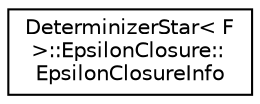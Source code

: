digraph "Graphical Class Hierarchy"
{
  edge [fontname="Helvetica",fontsize="10",labelfontname="Helvetica",labelfontsize="10"];
  node [fontname="Helvetica",fontsize="10",shape=record];
  rankdir="LR";
  Node0 [label="DeterminizerStar\< F\l \>::EpsilonClosure::\lEpsilonClosureInfo",height=0.2,width=0.4,color="black", fillcolor="white", style="filled",URL="$structfst_1_1DeterminizerStar_1_1EpsilonClosure_1_1EpsilonClosureInfo.html"];
}
